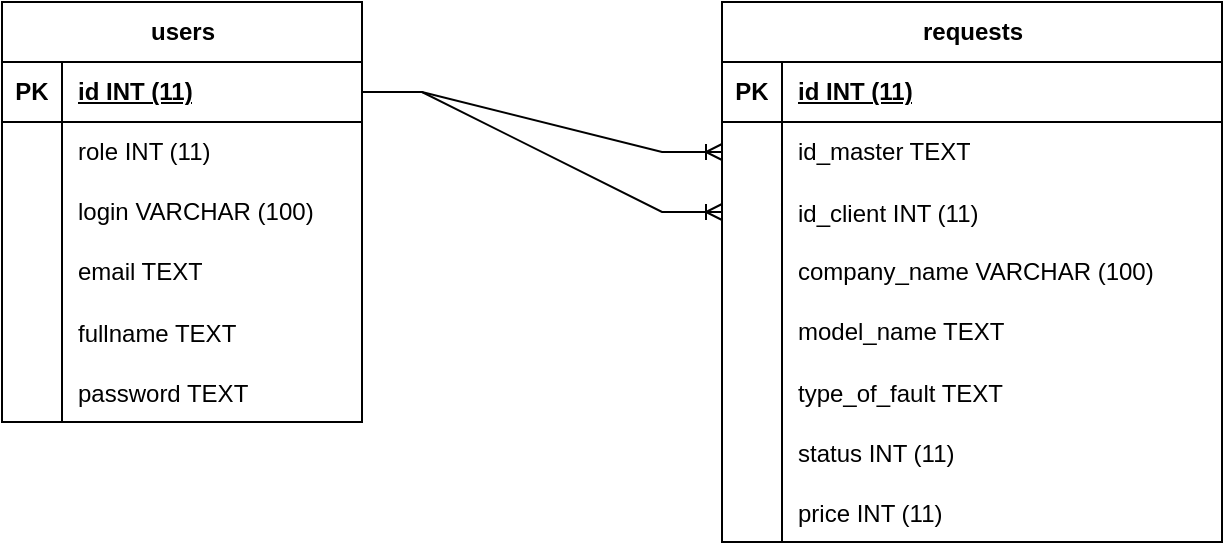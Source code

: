 <mxfile version="24.3.1" type="device">
  <diagram name="Страница — 1" id="LCO0DXVVXGmOUckyBTfb">
    <mxGraphModel dx="1386" dy="759" grid="1" gridSize="10" guides="1" tooltips="1" connect="1" arrows="1" fold="1" page="1" pageScale="1" pageWidth="4681" pageHeight="3300" math="0" shadow="0">
      <root>
        <mxCell id="0" />
        <mxCell id="1" parent="0" />
        <mxCell id="fhSPx5SIoa48Lb1ZG4Bb-1" value="users" style="shape=table;startSize=30;container=1;collapsible=1;childLayout=tableLayout;fixedRows=1;rowLines=0;fontStyle=1;align=center;resizeLast=1;html=1;" parent="1" vertex="1">
          <mxGeometry x="610" y="320" width="180" height="210" as="geometry" />
        </mxCell>
        <mxCell id="fhSPx5SIoa48Lb1ZG4Bb-2" value="" style="shape=tableRow;horizontal=0;startSize=0;swimlaneHead=0;swimlaneBody=0;fillColor=none;collapsible=0;dropTarget=0;points=[[0,0.5],[1,0.5]];portConstraint=eastwest;top=0;left=0;right=0;bottom=1;" parent="fhSPx5SIoa48Lb1ZG4Bb-1" vertex="1">
          <mxGeometry y="30" width="180" height="30" as="geometry" />
        </mxCell>
        <mxCell id="fhSPx5SIoa48Lb1ZG4Bb-3" value="PK" style="shape=partialRectangle;connectable=0;fillColor=none;top=0;left=0;bottom=0;right=0;fontStyle=1;overflow=hidden;whiteSpace=wrap;html=1;" parent="fhSPx5SIoa48Lb1ZG4Bb-2" vertex="1">
          <mxGeometry width="30" height="30" as="geometry">
            <mxRectangle width="30" height="30" as="alternateBounds" />
          </mxGeometry>
        </mxCell>
        <mxCell id="fhSPx5SIoa48Lb1ZG4Bb-4" value="id INT (11)" style="shape=partialRectangle;connectable=0;fillColor=none;top=0;left=0;bottom=0;right=0;align=left;spacingLeft=6;fontStyle=5;overflow=hidden;whiteSpace=wrap;html=1;" parent="fhSPx5SIoa48Lb1ZG4Bb-2" vertex="1">
          <mxGeometry x="30" width="150" height="30" as="geometry">
            <mxRectangle width="150" height="30" as="alternateBounds" />
          </mxGeometry>
        </mxCell>
        <mxCell id="fhSPx5SIoa48Lb1ZG4Bb-5" value="" style="shape=tableRow;horizontal=0;startSize=0;swimlaneHead=0;swimlaneBody=0;fillColor=none;collapsible=0;dropTarget=0;points=[[0,0.5],[1,0.5]];portConstraint=eastwest;top=0;left=0;right=0;bottom=0;" parent="fhSPx5SIoa48Lb1ZG4Bb-1" vertex="1">
          <mxGeometry y="60" width="180" height="30" as="geometry" />
        </mxCell>
        <mxCell id="fhSPx5SIoa48Lb1ZG4Bb-6" value="" style="shape=partialRectangle;connectable=0;fillColor=none;top=0;left=0;bottom=0;right=0;editable=1;overflow=hidden;whiteSpace=wrap;html=1;" parent="fhSPx5SIoa48Lb1ZG4Bb-5" vertex="1">
          <mxGeometry width="30" height="30" as="geometry">
            <mxRectangle width="30" height="30" as="alternateBounds" />
          </mxGeometry>
        </mxCell>
        <mxCell id="fhSPx5SIoa48Lb1ZG4Bb-7" value="role INT (11)" style="shape=partialRectangle;connectable=0;fillColor=none;top=0;left=0;bottom=0;right=0;align=left;spacingLeft=6;overflow=hidden;whiteSpace=wrap;html=1;" parent="fhSPx5SIoa48Lb1ZG4Bb-5" vertex="1">
          <mxGeometry x="30" width="150" height="30" as="geometry">
            <mxRectangle width="150" height="30" as="alternateBounds" />
          </mxGeometry>
        </mxCell>
        <mxCell id="fhSPx5SIoa48Lb1ZG4Bb-8" value="" style="shape=tableRow;horizontal=0;startSize=0;swimlaneHead=0;swimlaneBody=0;fillColor=none;collapsible=0;dropTarget=0;points=[[0,0.5],[1,0.5]];portConstraint=eastwest;top=0;left=0;right=0;bottom=0;" parent="fhSPx5SIoa48Lb1ZG4Bb-1" vertex="1">
          <mxGeometry y="90" width="180" height="30" as="geometry" />
        </mxCell>
        <mxCell id="fhSPx5SIoa48Lb1ZG4Bb-9" value="" style="shape=partialRectangle;connectable=0;fillColor=none;top=0;left=0;bottom=0;right=0;editable=1;overflow=hidden;whiteSpace=wrap;html=1;" parent="fhSPx5SIoa48Lb1ZG4Bb-8" vertex="1">
          <mxGeometry width="30" height="30" as="geometry">
            <mxRectangle width="30" height="30" as="alternateBounds" />
          </mxGeometry>
        </mxCell>
        <mxCell id="fhSPx5SIoa48Lb1ZG4Bb-10" value="login VARCHAR (100)" style="shape=partialRectangle;connectable=0;fillColor=none;top=0;left=0;bottom=0;right=0;align=left;spacingLeft=6;overflow=hidden;whiteSpace=wrap;html=1;" parent="fhSPx5SIoa48Lb1ZG4Bb-8" vertex="1">
          <mxGeometry x="30" width="150" height="30" as="geometry">
            <mxRectangle width="150" height="30" as="alternateBounds" />
          </mxGeometry>
        </mxCell>
        <mxCell id="fhSPx5SIoa48Lb1ZG4Bb-11" value="" style="shape=tableRow;horizontal=0;startSize=0;swimlaneHead=0;swimlaneBody=0;fillColor=none;collapsible=0;dropTarget=0;points=[[0,0.5],[1,0.5]];portConstraint=eastwest;top=0;left=0;right=0;bottom=0;" parent="fhSPx5SIoa48Lb1ZG4Bb-1" vertex="1">
          <mxGeometry y="120" width="180" height="30" as="geometry" />
        </mxCell>
        <mxCell id="fhSPx5SIoa48Lb1ZG4Bb-12" value="" style="shape=partialRectangle;connectable=0;fillColor=none;top=0;left=0;bottom=0;right=0;editable=1;overflow=hidden;whiteSpace=wrap;html=1;" parent="fhSPx5SIoa48Lb1ZG4Bb-11" vertex="1">
          <mxGeometry width="30" height="30" as="geometry">
            <mxRectangle width="30" height="30" as="alternateBounds" />
          </mxGeometry>
        </mxCell>
        <mxCell id="fhSPx5SIoa48Lb1ZG4Bb-13" value="email TEXT" style="shape=partialRectangle;connectable=0;fillColor=none;top=0;left=0;bottom=0;right=0;align=left;spacingLeft=6;overflow=hidden;whiteSpace=wrap;html=1;" parent="fhSPx5SIoa48Lb1ZG4Bb-11" vertex="1">
          <mxGeometry x="30" width="150" height="30" as="geometry">
            <mxRectangle width="150" height="30" as="alternateBounds" />
          </mxGeometry>
        </mxCell>
        <mxCell id="fhSPx5SIoa48Lb1ZG4Bb-27" value="" style="shape=tableRow;horizontal=0;startSize=0;swimlaneHead=0;swimlaneBody=0;fillColor=none;collapsible=0;dropTarget=0;points=[[0,0.5],[1,0.5]];portConstraint=eastwest;top=0;left=0;right=0;bottom=0;" parent="fhSPx5SIoa48Lb1ZG4Bb-1" vertex="1">
          <mxGeometry y="150" width="180" height="30" as="geometry" />
        </mxCell>
        <mxCell id="fhSPx5SIoa48Lb1ZG4Bb-28" value="" style="shape=partialRectangle;connectable=0;fillColor=none;top=0;left=0;bottom=0;right=0;editable=1;overflow=hidden;" parent="fhSPx5SIoa48Lb1ZG4Bb-27" vertex="1">
          <mxGeometry width="30" height="30" as="geometry">
            <mxRectangle width="30" height="30" as="alternateBounds" />
          </mxGeometry>
        </mxCell>
        <mxCell id="fhSPx5SIoa48Lb1ZG4Bb-29" value="fullname TEXT" style="shape=partialRectangle;connectable=0;fillColor=none;top=0;left=0;bottom=0;right=0;align=left;spacingLeft=6;overflow=hidden;" parent="fhSPx5SIoa48Lb1ZG4Bb-27" vertex="1">
          <mxGeometry x="30" width="150" height="30" as="geometry">
            <mxRectangle width="150" height="30" as="alternateBounds" />
          </mxGeometry>
        </mxCell>
        <mxCell id="fhSPx5SIoa48Lb1ZG4Bb-30" value="" style="shape=tableRow;horizontal=0;startSize=0;swimlaneHead=0;swimlaneBody=0;fillColor=none;collapsible=0;dropTarget=0;points=[[0,0.5],[1,0.5]];portConstraint=eastwest;top=0;left=0;right=0;bottom=0;" parent="fhSPx5SIoa48Lb1ZG4Bb-1" vertex="1">
          <mxGeometry y="180" width="180" height="30" as="geometry" />
        </mxCell>
        <mxCell id="fhSPx5SIoa48Lb1ZG4Bb-31" value="" style="shape=partialRectangle;connectable=0;fillColor=none;top=0;left=0;bottom=0;right=0;editable=1;overflow=hidden;" parent="fhSPx5SIoa48Lb1ZG4Bb-30" vertex="1">
          <mxGeometry width="30" height="30" as="geometry">
            <mxRectangle width="30" height="30" as="alternateBounds" />
          </mxGeometry>
        </mxCell>
        <mxCell id="fhSPx5SIoa48Lb1ZG4Bb-32" value="password TEXT" style="shape=partialRectangle;connectable=0;fillColor=none;top=0;left=0;bottom=0;right=0;align=left;spacingLeft=6;overflow=hidden;" parent="fhSPx5SIoa48Lb1ZG4Bb-30" vertex="1">
          <mxGeometry x="30" width="150" height="30" as="geometry">
            <mxRectangle width="150" height="30" as="alternateBounds" />
          </mxGeometry>
        </mxCell>
        <mxCell id="fhSPx5SIoa48Lb1ZG4Bb-14" value="requests" style="shape=table;startSize=30;container=1;collapsible=1;childLayout=tableLayout;fixedRows=1;rowLines=0;fontStyle=1;align=center;resizeLast=1;html=1;" parent="1" vertex="1">
          <mxGeometry x="970" y="320" width="250" height="270" as="geometry" />
        </mxCell>
        <mxCell id="fhSPx5SIoa48Lb1ZG4Bb-15" value="" style="shape=tableRow;horizontal=0;startSize=0;swimlaneHead=0;swimlaneBody=0;fillColor=none;collapsible=0;dropTarget=0;points=[[0,0.5],[1,0.5]];portConstraint=eastwest;top=0;left=0;right=0;bottom=1;" parent="fhSPx5SIoa48Lb1ZG4Bb-14" vertex="1">
          <mxGeometry y="30" width="250" height="30" as="geometry" />
        </mxCell>
        <mxCell id="fhSPx5SIoa48Lb1ZG4Bb-16" value="PK" style="shape=partialRectangle;connectable=0;fillColor=none;top=0;left=0;bottom=0;right=0;fontStyle=1;overflow=hidden;whiteSpace=wrap;html=1;" parent="fhSPx5SIoa48Lb1ZG4Bb-15" vertex="1">
          <mxGeometry width="30" height="30" as="geometry">
            <mxRectangle width="30" height="30" as="alternateBounds" />
          </mxGeometry>
        </mxCell>
        <mxCell id="fhSPx5SIoa48Lb1ZG4Bb-17" value="id INT (11)" style="shape=partialRectangle;connectable=0;fillColor=none;top=0;left=0;bottom=0;right=0;align=left;spacingLeft=6;fontStyle=5;overflow=hidden;whiteSpace=wrap;html=1;" parent="fhSPx5SIoa48Lb1ZG4Bb-15" vertex="1">
          <mxGeometry x="30" width="220" height="30" as="geometry">
            <mxRectangle width="220" height="30" as="alternateBounds" />
          </mxGeometry>
        </mxCell>
        <mxCell id="fhSPx5SIoa48Lb1ZG4Bb-18" value="" style="shape=tableRow;horizontal=0;startSize=0;swimlaneHead=0;swimlaneBody=0;fillColor=none;collapsible=0;dropTarget=0;points=[[0,0.5],[1,0.5]];portConstraint=eastwest;top=0;left=0;right=0;bottom=0;" parent="fhSPx5SIoa48Lb1ZG4Bb-14" vertex="1">
          <mxGeometry y="60" width="250" height="30" as="geometry" />
        </mxCell>
        <mxCell id="fhSPx5SIoa48Lb1ZG4Bb-19" value="" style="shape=partialRectangle;connectable=0;fillColor=none;top=0;left=0;bottom=0;right=0;editable=1;overflow=hidden;whiteSpace=wrap;html=1;" parent="fhSPx5SIoa48Lb1ZG4Bb-18" vertex="1">
          <mxGeometry width="30" height="30" as="geometry">
            <mxRectangle width="30" height="30" as="alternateBounds" />
          </mxGeometry>
        </mxCell>
        <mxCell id="fhSPx5SIoa48Lb1ZG4Bb-20" value="id_master TEXT" style="shape=partialRectangle;connectable=0;fillColor=none;top=0;left=0;bottom=0;right=0;align=left;spacingLeft=6;overflow=hidden;whiteSpace=wrap;html=1;" parent="fhSPx5SIoa48Lb1ZG4Bb-18" vertex="1">
          <mxGeometry x="30" width="220" height="30" as="geometry">
            <mxRectangle width="220" height="30" as="alternateBounds" />
          </mxGeometry>
        </mxCell>
        <mxCell id="fhSPx5SIoa48Lb1ZG4Bb-51" value="" style="shape=tableRow;horizontal=0;startSize=0;swimlaneHead=0;swimlaneBody=0;fillColor=none;collapsible=0;dropTarget=0;points=[[0,0.5],[1,0.5]];portConstraint=eastwest;top=0;left=0;right=0;bottom=0;" parent="fhSPx5SIoa48Lb1ZG4Bb-14" vertex="1">
          <mxGeometry y="90" width="250" height="30" as="geometry" />
        </mxCell>
        <mxCell id="fhSPx5SIoa48Lb1ZG4Bb-52" value="" style="shape=partialRectangle;connectable=0;fillColor=none;top=0;left=0;bottom=0;right=0;editable=1;overflow=hidden;" parent="fhSPx5SIoa48Lb1ZG4Bb-51" vertex="1">
          <mxGeometry width="30" height="30" as="geometry">
            <mxRectangle width="30" height="30" as="alternateBounds" />
          </mxGeometry>
        </mxCell>
        <mxCell id="fhSPx5SIoa48Lb1ZG4Bb-53" value="id_client INT (11)" style="shape=partialRectangle;connectable=0;fillColor=none;top=0;left=0;bottom=0;right=0;align=left;spacingLeft=6;overflow=hidden;" parent="fhSPx5SIoa48Lb1ZG4Bb-51" vertex="1">
          <mxGeometry x="30" width="220" height="30" as="geometry">
            <mxRectangle width="220" height="30" as="alternateBounds" />
          </mxGeometry>
        </mxCell>
        <mxCell id="fhSPx5SIoa48Lb1ZG4Bb-21" value="" style="shape=tableRow;horizontal=0;startSize=0;swimlaneHead=0;swimlaneBody=0;fillColor=none;collapsible=0;dropTarget=0;points=[[0,0.5],[1,0.5]];portConstraint=eastwest;top=0;left=0;right=0;bottom=0;" parent="fhSPx5SIoa48Lb1ZG4Bb-14" vertex="1">
          <mxGeometry y="120" width="250" height="30" as="geometry" />
        </mxCell>
        <mxCell id="fhSPx5SIoa48Lb1ZG4Bb-22" value="" style="shape=partialRectangle;connectable=0;fillColor=none;top=0;left=0;bottom=0;right=0;editable=1;overflow=hidden;whiteSpace=wrap;html=1;" parent="fhSPx5SIoa48Lb1ZG4Bb-21" vertex="1">
          <mxGeometry width="30" height="30" as="geometry">
            <mxRectangle width="30" height="30" as="alternateBounds" />
          </mxGeometry>
        </mxCell>
        <mxCell id="fhSPx5SIoa48Lb1ZG4Bb-23" value="company_name VARCHAR (100)" style="shape=partialRectangle;connectable=0;fillColor=none;top=0;left=0;bottom=0;right=0;align=left;spacingLeft=6;overflow=hidden;whiteSpace=wrap;html=1;" parent="fhSPx5SIoa48Lb1ZG4Bb-21" vertex="1">
          <mxGeometry x="30" width="220" height="30" as="geometry">
            <mxRectangle width="220" height="30" as="alternateBounds" />
          </mxGeometry>
        </mxCell>
        <mxCell id="fhSPx5SIoa48Lb1ZG4Bb-24" value="" style="shape=tableRow;horizontal=0;startSize=0;swimlaneHead=0;swimlaneBody=0;fillColor=none;collapsible=0;dropTarget=0;points=[[0,0.5],[1,0.5]];portConstraint=eastwest;top=0;left=0;right=0;bottom=0;" parent="fhSPx5SIoa48Lb1ZG4Bb-14" vertex="1">
          <mxGeometry y="150" width="250" height="30" as="geometry" />
        </mxCell>
        <mxCell id="fhSPx5SIoa48Lb1ZG4Bb-25" value="" style="shape=partialRectangle;connectable=0;fillColor=none;top=0;left=0;bottom=0;right=0;editable=1;overflow=hidden;whiteSpace=wrap;html=1;" parent="fhSPx5SIoa48Lb1ZG4Bb-24" vertex="1">
          <mxGeometry width="30" height="30" as="geometry">
            <mxRectangle width="30" height="30" as="alternateBounds" />
          </mxGeometry>
        </mxCell>
        <mxCell id="fhSPx5SIoa48Lb1ZG4Bb-26" value="model_name TEXT" style="shape=partialRectangle;connectable=0;fillColor=none;top=0;left=0;bottom=0;right=0;align=left;spacingLeft=6;overflow=hidden;whiteSpace=wrap;html=1;" parent="fhSPx5SIoa48Lb1ZG4Bb-24" vertex="1">
          <mxGeometry x="30" width="220" height="30" as="geometry">
            <mxRectangle width="220" height="30" as="alternateBounds" />
          </mxGeometry>
        </mxCell>
        <mxCell id="fhSPx5SIoa48Lb1ZG4Bb-33" value="" style="shape=tableRow;horizontal=0;startSize=0;swimlaneHead=0;swimlaneBody=0;fillColor=none;collapsible=0;dropTarget=0;points=[[0,0.5],[1,0.5]];portConstraint=eastwest;top=0;left=0;right=0;bottom=0;" parent="fhSPx5SIoa48Lb1ZG4Bb-14" vertex="1">
          <mxGeometry y="180" width="250" height="30" as="geometry" />
        </mxCell>
        <mxCell id="fhSPx5SIoa48Lb1ZG4Bb-34" value="" style="shape=partialRectangle;connectable=0;fillColor=none;top=0;left=0;bottom=0;right=0;editable=1;overflow=hidden;" parent="fhSPx5SIoa48Lb1ZG4Bb-33" vertex="1">
          <mxGeometry width="30" height="30" as="geometry">
            <mxRectangle width="30" height="30" as="alternateBounds" />
          </mxGeometry>
        </mxCell>
        <mxCell id="fhSPx5SIoa48Lb1ZG4Bb-35" value="type_of_fault TEXT" style="shape=partialRectangle;connectable=0;fillColor=none;top=0;left=0;bottom=0;right=0;align=left;spacingLeft=6;overflow=hidden;" parent="fhSPx5SIoa48Lb1ZG4Bb-33" vertex="1">
          <mxGeometry x="30" width="220" height="30" as="geometry">
            <mxRectangle width="220" height="30" as="alternateBounds" />
          </mxGeometry>
        </mxCell>
        <mxCell id="fhSPx5SIoa48Lb1ZG4Bb-42" value="" style="shape=tableRow;horizontal=0;startSize=0;swimlaneHead=0;swimlaneBody=0;fillColor=none;collapsible=0;dropTarget=0;points=[[0,0.5],[1,0.5]];portConstraint=eastwest;top=0;left=0;right=0;bottom=0;" parent="fhSPx5SIoa48Lb1ZG4Bb-14" vertex="1">
          <mxGeometry y="210" width="250" height="30" as="geometry" />
        </mxCell>
        <mxCell id="fhSPx5SIoa48Lb1ZG4Bb-43" value="" style="shape=partialRectangle;connectable=0;fillColor=none;top=0;left=0;bottom=0;right=0;editable=1;overflow=hidden;" parent="fhSPx5SIoa48Lb1ZG4Bb-42" vertex="1">
          <mxGeometry width="30" height="30" as="geometry">
            <mxRectangle width="30" height="30" as="alternateBounds" />
          </mxGeometry>
        </mxCell>
        <mxCell id="fhSPx5SIoa48Lb1ZG4Bb-44" value="status INT (11)" style="shape=partialRectangle;connectable=0;fillColor=none;top=0;left=0;bottom=0;right=0;align=left;spacingLeft=6;overflow=hidden;" parent="fhSPx5SIoa48Lb1ZG4Bb-42" vertex="1">
          <mxGeometry x="30" width="220" height="30" as="geometry">
            <mxRectangle width="220" height="30" as="alternateBounds" />
          </mxGeometry>
        </mxCell>
        <mxCell id="fhSPx5SIoa48Lb1ZG4Bb-46" value="" style="shape=tableRow;horizontal=0;startSize=0;swimlaneHead=0;swimlaneBody=0;fillColor=none;collapsible=0;dropTarget=0;points=[[0,0.5],[1,0.5]];portConstraint=eastwest;top=0;left=0;right=0;bottom=0;" parent="fhSPx5SIoa48Lb1ZG4Bb-14" vertex="1">
          <mxGeometry y="240" width="250" height="30" as="geometry" />
        </mxCell>
        <mxCell id="fhSPx5SIoa48Lb1ZG4Bb-47" value="" style="shape=partialRectangle;connectable=0;fillColor=none;top=0;left=0;bottom=0;right=0;editable=1;overflow=hidden;" parent="fhSPx5SIoa48Lb1ZG4Bb-46" vertex="1">
          <mxGeometry width="30" height="30" as="geometry">
            <mxRectangle width="30" height="30" as="alternateBounds" />
          </mxGeometry>
        </mxCell>
        <mxCell id="fhSPx5SIoa48Lb1ZG4Bb-48" value="price INT (11)" style="shape=partialRectangle;connectable=0;fillColor=none;top=0;left=0;bottom=0;right=0;align=left;spacingLeft=6;overflow=hidden;" parent="fhSPx5SIoa48Lb1ZG4Bb-46" vertex="1">
          <mxGeometry x="30" width="220" height="30" as="geometry">
            <mxRectangle width="220" height="30" as="alternateBounds" />
          </mxGeometry>
        </mxCell>
        <mxCell id="fhSPx5SIoa48Lb1ZG4Bb-49" value="" style="edgeStyle=entityRelationEdgeStyle;fontSize=12;html=1;endArrow=ERoneToMany;rounded=0;exitX=1;exitY=0.5;exitDx=0;exitDy=0;entryX=0;entryY=0.5;entryDx=0;entryDy=0;" parent="1" source="fhSPx5SIoa48Lb1ZG4Bb-2" target="fhSPx5SIoa48Lb1ZG4Bb-18" edge="1">
          <mxGeometry width="100" height="100" relative="1" as="geometry">
            <mxPoint x="770" y="660" as="sourcePoint" />
            <mxPoint x="870" y="560" as="targetPoint" />
          </mxGeometry>
        </mxCell>
        <mxCell id="fhSPx5SIoa48Lb1ZG4Bb-54" value="" style="edgeStyle=entityRelationEdgeStyle;fontSize=12;html=1;endArrow=ERoneToMany;rounded=0;exitX=1;exitY=0.5;exitDx=0;exitDy=0;entryX=0;entryY=0.5;entryDx=0;entryDy=0;" parent="1" source="fhSPx5SIoa48Lb1ZG4Bb-2" target="fhSPx5SIoa48Lb1ZG4Bb-51" edge="1">
          <mxGeometry width="100" height="100" relative="1" as="geometry">
            <mxPoint x="800" y="375" as="sourcePoint" />
            <mxPoint x="980" y="405" as="targetPoint" />
          </mxGeometry>
        </mxCell>
      </root>
    </mxGraphModel>
  </diagram>
</mxfile>
